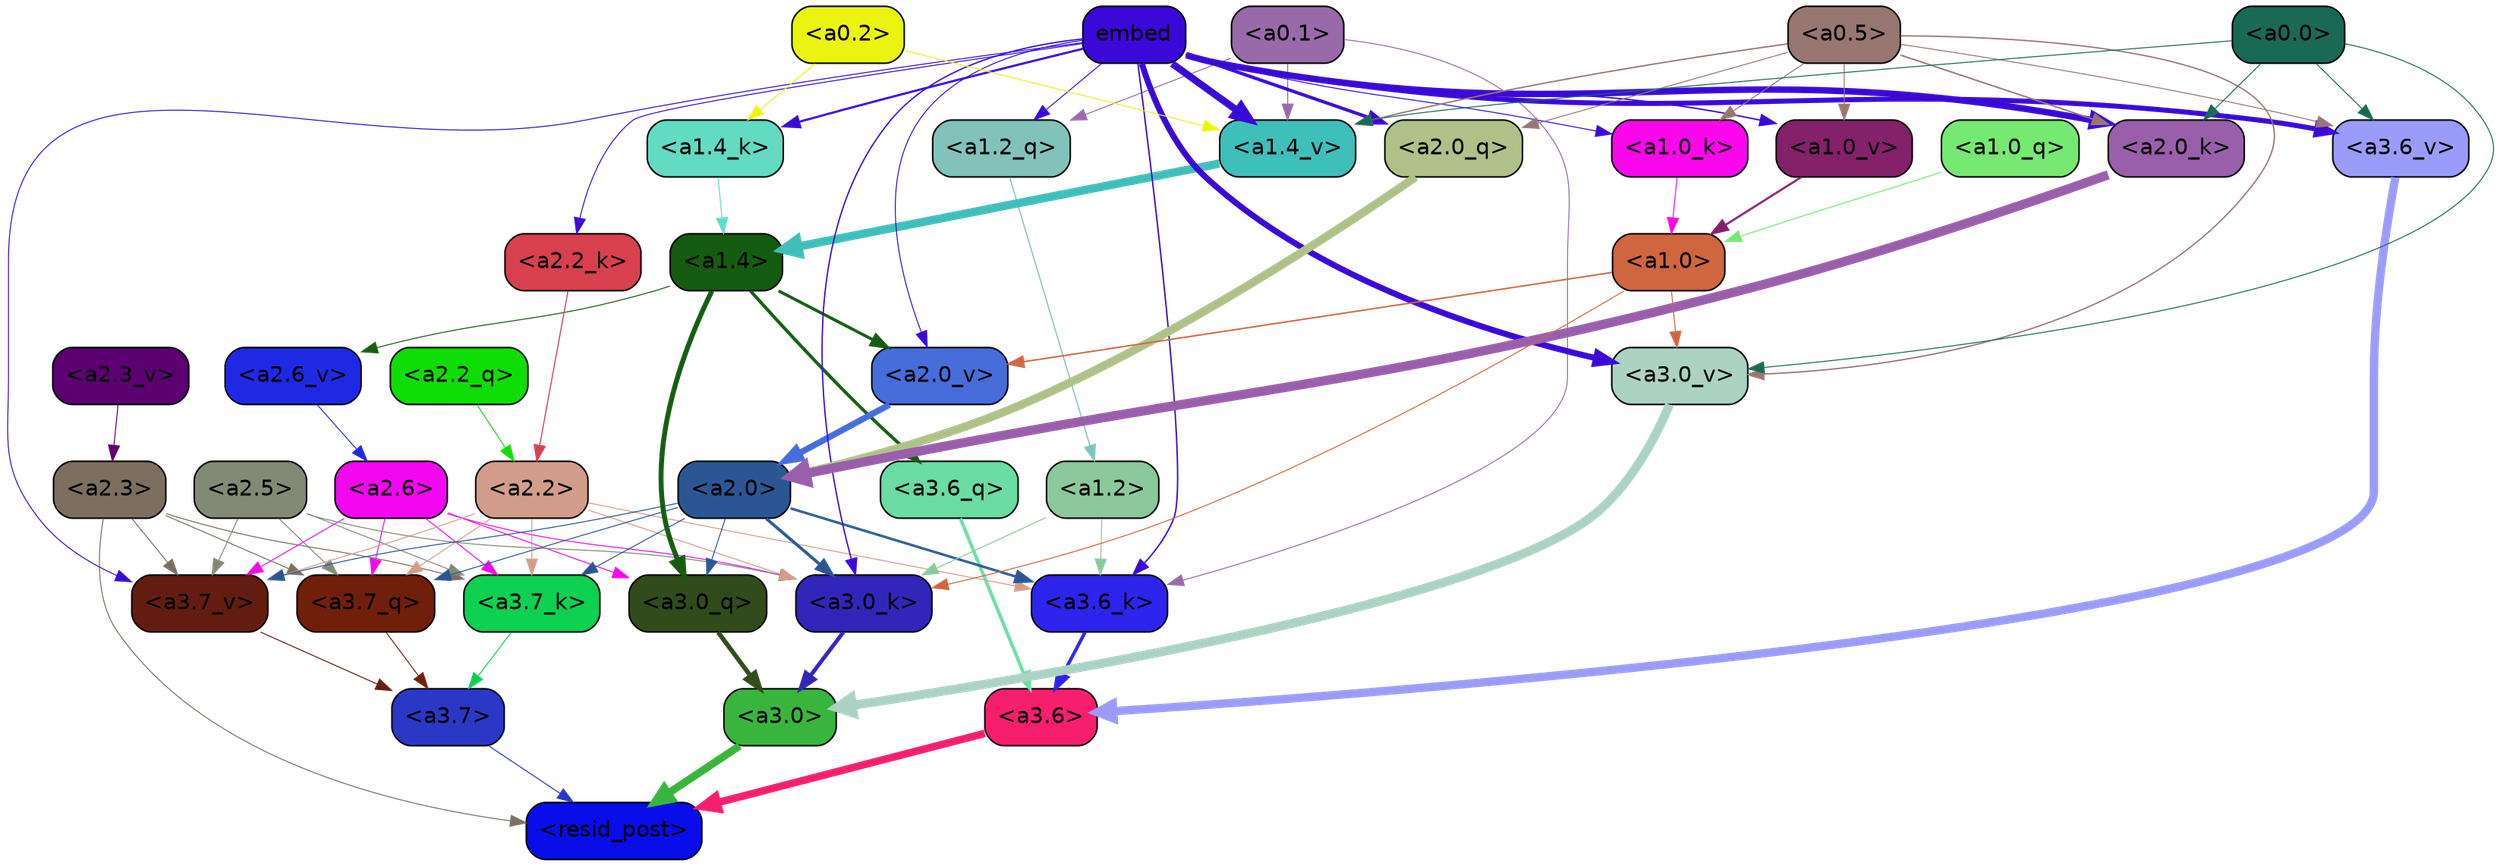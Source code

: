 strict digraph "" {
	graph [bgcolor=transparent,
		layout=dot,
		overlap=false,
		splines=true
	];
	"<a3.7>"	[color=black,
		fillcolor="#2a38c5",
		fontname=Helvetica,
		shape=box,
		style="filled, rounded"];
	"<resid_post>"	[color=black,
		fillcolor="#090de9",
		fontname=Helvetica,
		shape=box,
		style="filled, rounded"];
	"<a3.7>" -> "<resid_post>"	[color="#2a38c5",
		penwidth=0.6];
	"<a3.6>"	[color=black,
		fillcolor="#f51f6e",
		fontname=Helvetica,
		shape=box,
		style="filled, rounded"];
	"<a3.6>" -> "<resid_post>"	[color="#f51f6e",
		penwidth=4.751592040061951];
	"<a3.0>"	[color=black,
		fillcolor="#39b53d",
		fontname=Helvetica,
		shape=box,
		style="filled, rounded"];
	"<a3.0>" -> "<resid_post>"	[color="#39b53d",
		penwidth=4.904066681861877];
	"<a2.3>"	[color=black,
		fillcolor="#7d6f5f",
		fontname=Helvetica,
		shape=box,
		style="filled, rounded"];
	"<a2.3>" -> "<resid_post>"	[color="#7d6f5f",
		penwidth=0.6];
	"<a3.7_q>"	[color=black,
		fillcolor="#701f0b",
		fontname=Helvetica,
		shape=box,
		style="filled, rounded"];
	"<a2.3>" -> "<a3.7_q>"	[color="#7d6f5f",
		penwidth=0.6];
	"<a3.7_k>"	[color=black,
		fillcolor="#0dd151",
		fontname=Helvetica,
		shape=box,
		style="filled, rounded"];
	"<a2.3>" -> "<a3.7_k>"	[color="#7d6f5f",
		penwidth=0.6069068089127541];
	"<a3.7_v>"	[color=black,
		fillcolor="#631d10",
		fontname=Helvetica,
		shape=box,
		style="filled, rounded"];
	"<a2.3>" -> "<a3.7_v>"	[color="#7d6f5f",
		penwidth=0.6];
	"<a3.7_q>" -> "<a3.7>"	[color="#701f0b",
		penwidth=0.6];
	"<a3.6_q>"	[color=black,
		fillcolor="#6adca4",
		fontname=Helvetica,
		shape=box,
		style="filled, rounded"];
	"<a3.6_q>" -> "<a3.6>"	[color="#6adca4",
		penwidth=2.160832464694977];
	"<a3.0_q>"	[color=black,
		fillcolor="#314b1a",
		fontname=Helvetica,
		shape=box,
		style="filled, rounded"];
	"<a3.0_q>" -> "<a3.0>"	[color="#314b1a",
		penwidth=2.870753765106201];
	"<a3.7_k>" -> "<a3.7>"	[color="#0dd151",
		penwidth=0.6];
	"<a3.6_k>"	[color=black,
		fillcolor="#2d24ed",
		fontname=Helvetica,
		shape=box,
		style="filled, rounded"];
	"<a3.6_k>" -> "<a3.6>"	[color="#2d24ed",
		penwidth=2.13908451795578];
	"<a3.0_k>"	[color=black,
		fillcolor="#3225ba",
		fontname=Helvetica,
		shape=box,
		style="filled, rounded"];
	"<a3.0_k>" -> "<a3.0>"	[color="#3225ba",
		penwidth=2.520303964614868];
	"<a3.7_v>" -> "<a3.7>"	[color="#631d10",
		penwidth=0.6];
	"<a3.6_v>"	[color=black,
		fillcolor="#9b9cfa",
		fontname=Helvetica,
		shape=box,
		style="filled, rounded"];
	"<a3.6_v>" -> "<a3.6>"	[color="#9b9cfa",
		penwidth=5.297133803367615];
	"<a3.0_v>"	[color=black,
		fillcolor="#abd2c3",
		fontname=Helvetica,
		shape=box,
		style="filled, rounded"];
	"<a3.0_v>" -> "<a3.0>"	[color="#abd2c3",
		penwidth=5.680712580680847];
	"<a2.6>"	[color=black,
		fillcolor="#f307f0",
		fontname=Helvetica,
		shape=box,
		style="filled, rounded"];
	"<a2.6>" -> "<a3.7_q>"	[color="#f307f0",
		penwidth=0.6];
	"<a2.6>" -> "<a3.0_q>"	[color="#f307f0",
		penwidth=0.6];
	"<a2.6>" -> "<a3.7_k>"	[color="#f307f0",
		penwidth=0.6];
	"<a2.6>" -> "<a3.0_k>"	[color="#f307f0",
		penwidth=0.6];
	"<a2.6>" -> "<a3.7_v>"	[color="#f307f0",
		penwidth=0.6];
	"<a2.5>"	[color=black,
		fillcolor="#828a76",
		fontname=Helvetica,
		shape=box,
		style="filled, rounded"];
	"<a2.5>" -> "<a3.7_q>"	[color="#828a76",
		penwidth=0.6];
	"<a2.5>" -> "<a3.7_k>"	[color="#828a76",
		penwidth=0.6];
	"<a2.5>" -> "<a3.0_k>"	[color="#828a76",
		penwidth=0.6];
	"<a2.5>" -> "<a3.7_v>"	[color="#828a76",
		penwidth=0.6];
	"<a2.2>"	[color=black,
		fillcolor="#d39d8b",
		fontname=Helvetica,
		shape=box,
		style="filled, rounded"];
	"<a2.2>" -> "<a3.7_q>"	[color="#d39d8b",
		penwidth=0.6];
	"<a2.2>" -> "<a3.7_k>"	[color="#d39d8b",
		penwidth=0.6];
	"<a2.2>" -> "<a3.6_k>"	[color="#d39d8b",
		penwidth=0.6];
	"<a2.2>" -> "<a3.0_k>"	[color="#d39d8b",
		penwidth=0.6];
	"<a2.2>" -> "<a3.7_v>"	[color="#d39d8b",
		penwidth=0.6];
	"<a2.0>"	[color=black,
		fillcolor="#2a5794",
		fontname=Helvetica,
		shape=box,
		style="filled, rounded"];
	"<a2.0>" -> "<a3.7_q>"	[color="#2a5794",
		penwidth=0.6];
	"<a2.0>" -> "<a3.0_q>"	[color="#2a5794",
		penwidth=0.6];
	"<a2.0>" -> "<a3.7_k>"	[color="#2a5794",
		penwidth=0.6];
	"<a2.0>" -> "<a3.6_k>"	[color="#2a5794",
		penwidth=1.564806342124939];
	"<a2.0>" -> "<a3.0_k>"	[color="#2a5794",
		penwidth=1.9353990852832794];
	"<a2.0>" -> "<a3.7_v>"	[color="#2a5794",
		penwidth=0.6];
	"<a1.4>"	[color=black,
		fillcolor="#155b11",
		fontname=Helvetica,
		shape=box,
		style="filled, rounded"];
	"<a1.4>" -> "<a3.6_q>"	[color="#155b11",
		penwidth=2.0727532356977463];
	"<a1.4>" -> "<a3.0_q>"	[color="#155b11",
		penwidth=3.1279823780059814];
	"<a2.6_v>"	[color=black,
		fillcolor="#1f29e4",
		fontname=Helvetica,
		shape=box,
		style="filled, rounded"];
	"<a1.4>" -> "<a2.6_v>"	[color="#155b11",
		penwidth=0.6];
	"<a2.0_v>"	[color=black,
		fillcolor="#466dda",
		fontname=Helvetica,
		shape=box,
		style="filled, rounded"];
	"<a1.4>" -> "<a2.0_v>"	[color="#155b11",
		penwidth=1.9170897603034973];
	"<a1.2>"	[color=black,
		fillcolor="#8bc89b",
		fontname=Helvetica,
		shape=box,
		style="filled, rounded"];
	"<a1.2>" -> "<a3.6_k>"	[color="#8bc89b",
		penwidth=0.6];
	"<a1.2>" -> "<a3.0_k>"	[color="#8bc89b",
		penwidth=0.6];
	"<a0.1>"	[color=black,
		fillcolor="#986aaa",
		fontname=Helvetica,
		shape=box,
		style="filled, rounded"];
	"<a0.1>" -> "<a3.6_k>"	[color="#986aaa",
		penwidth=0.6];
	"<a1.2_q>"	[color=black,
		fillcolor="#81c3bb",
		fontname=Helvetica,
		shape=box,
		style="filled, rounded"];
	"<a0.1>" -> "<a1.2_q>"	[color="#986aaa",
		penwidth=0.6];
	"<a1.4_v>"	[color=black,
		fillcolor="#3ebfba",
		fontname=Helvetica,
		shape=box,
		style="filled, rounded"];
	"<a0.1>" -> "<a1.4_v>"	[color="#986aaa",
		penwidth=0.6202214732766151];
	embed	[color=black,
		fillcolor="#3a09d7",
		fontname=Helvetica,
		shape=box,
		style="filled, rounded"];
	embed -> "<a3.6_k>"	[color="#3a09d7",
		penwidth=0.8915999233722687];
	embed -> "<a3.0_k>"	[color="#3a09d7",
		penwidth=0.832088902592659];
	embed -> "<a3.7_v>"	[color="#3a09d7",
		penwidth=0.6];
	embed -> "<a3.6_v>"	[color="#3a09d7",
		penwidth=3.1840110421180725];
	embed -> "<a3.0_v>"	[color="#3a09d7",
		penwidth=3.8132747188210487];
	"<a2.0_q>"	[color=black,
		fillcolor="#afc188",
		fontname=Helvetica,
		shape=box,
		style="filled, rounded"];
	embed -> "<a2.0_q>"	[color="#3a09d7",
		penwidth=2.084651827812195];
	"<a2.2_k>"	[color=black,
		fillcolor="#d8404e",
		fontname=Helvetica,
		shape=box,
		style="filled, rounded"];
	embed -> "<a2.2_k>"	[color="#3a09d7",
		penwidth=0.6];
	"<a2.0_k>"	[color=black,
		fillcolor="#995faa",
		fontname=Helvetica,
		shape=box,
		style="filled, rounded"];
	embed -> "<a2.0_k>"	[color="#3a09d7",
		penwidth=4.084526404738426];
	embed -> "<a2.0_v>"	[color="#3a09d7",
		penwidth=0.6];
	embed -> "<a1.2_q>"	[color="#3a09d7",
		penwidth=0.6];
	"<a1.4_k>"	[color=black,
		fillcolor="#62dbc2",
		fontname=Helvetica,
		shape=box,
		style="filled, rounded"];
	embed -> "<a1.4_k>"	[color="#3a09d7",
		penwidth=1.3912410736083984];
	"<a1.0_k>"	[color=black,
		fillcolor="#fc07ec",
		fontname=Helvetica,
		shape=box,
		style="filled, rounded"];
	embed -> "<a1.0_k>"	[color="#3a09d7",
		penwidth=0.6];
	embed -> "<a1.4_v>"	[color="#3a09d7",
		penwidth=4.4888065457344055];
	"<a1.0_v>"	[color=black,
		fillcolor="#83216a",
		fontname=Helvetica,
		shape=box,
		style="filled, rounded"];
	embed -> "<a1.0_v>"	[color="#3a09d7",
		penwidth=0.8796700537204742];
	"<a1.0>"	[color=black,
		fillcolor="#d0663f",
		fontname=Helvetica,
		shape=box,
		style="filled, rounded"];
	"<a1.0>" -> "<a3.0_k>"	[color="#d0663f",
		penwidth=0.6];
	"<a1.0>" -> "<a3.0_v>"	[color="#d0663f",
		penwidth=0.6];
	"<a1.0>" -> "<a2.0_v>"	[color="#d0663f",
		penwidth=0.9450988052412868];
	"<a0.5>"	[color=black,
		fillcolor="#987671",
		fontname=Helvetica,
		shape=box,
		style="filled, rounded"];
	"<a0.5>" -> "<a3.6_v>"	[color="#987671",
		penwidth=0.6];
	"<a0.5>" -> "<a3.0_v>"	[color="#987671",
		penwidth=0.8331108838319778];
	"<a0.5>" -> "<a2.0_q>"	[color="#987671",
		penwidth=0.6];
	"<a0.5>" -> "<a2.0_k>"	[color="#987671",
		penwidth=0.9412797391414642];
	"<a0.5>" -> "<a1.0_k>"	[color="#987671",
		penwidth=0.6];
	"<a0.5>" -> "<a1.4_v>"	[color="#987671",
		penwidth=0.8757842034101486];
	"<a0.5>" -> "<a1.0_v>"	[color="#987671",
		penwidth=0.6];
	"<a0.0>"	[color=black,
		fillcolor="#196954",
		fontname=Helvetica,
		shape=box,
		style="filled, rounded"];
	"<a0.0>" -> "<a3.6_v>"	[color="#196954",
		penwidth=0.6];
	"<a0.0>" -> "<a3.0_v>"	[color="#196954",
		penwidth=0.6];
	"<a0.0>" -> "<a2.0_k>"	[color="#196954",
		penwidth=0.6];
	"<a0.0>" -> "<a1.4_v>"	[color="#196954",
		penwidth=0.6];
	"<a2.2_q>"	[color=black,
		fillcolor="#0ede03",
		fontname=Helvetica,
		shape=box,
		style="filled, rounded"];
	"<a2.2_q>" -> "<a2.2>"	[color="#0ede03",
		penwidth=0.6];
	"<a2.0_q>" -> "<a2.0>"	[color="#afc188",
		penwidth=5.29856276512146];
	"<a2.2_k>" -> "<a2.2>"	[color="#d8404e",
		penwidth=0.6722683310508728];
	"<a2.0_k>" -> "<a2.0>"	[color="#995faa",
		penwidth=5.859246134757996];
	"<a2.6_v>" -> "<a2.6>"	[color="#1f29e4",
		penwidth=0.6];
	"<a2.3_v>"	[color=black,
		fillcolor="#5b0172",
		fontname=Helvetica,
		shape=box,
		style="filled, rounded"];
	"<a2.3_v>" -> "<a2.3>"	[color="#5b0172",
		penwidth=0.6];
	"<a2.0_v>" -> "<a2.0>"	[color="#466dda",
		penwidth=3.9621697664260864];
	"<a1.2_q>" -> "<a1.2>"	[color="#81c3bb",
		penwidth=0.7185482024215162];
	"<a1.0_q>"	[color=black,
		fillcolor="#76e972",
		fontname=Helvetica,
		shape=box,
		style="filled, rounded"];
	"<a1.0_q>" -> "<a1.0>"	[color="#76e972",
		penwidth=0.6];
	"<a1.4_k>" -> "<a1.4>"	[color="#62dbc2",
		penwidth=0.6];
	"<a1.0_k>" -> "<a1.0>"	[color="#fc07ec",
		penwidth=0.6];
	"<a1.4_v>" -> "<a1.4>"	[color="#3ebfba",
		penwidth=5.280138969421387];
	"<a1.0_v>" -> "<a1.0>"	[color="#83216a",
		penwidth=1.318962275981903];
	"<a0.2>"	[color=black,
		fillcolor="#ebf40f",
		fontname=Helvetica,
		shape=box,
		style="filled, rounded"];
	"<a0.2>" -> "<a1.4_k>"	[color="#ebf40f",
		penwidth=0.6];
	"<a0.2>" -> "<a1.4_v>"	[color="#ebf40f",
		penwidth=0.6];
}
